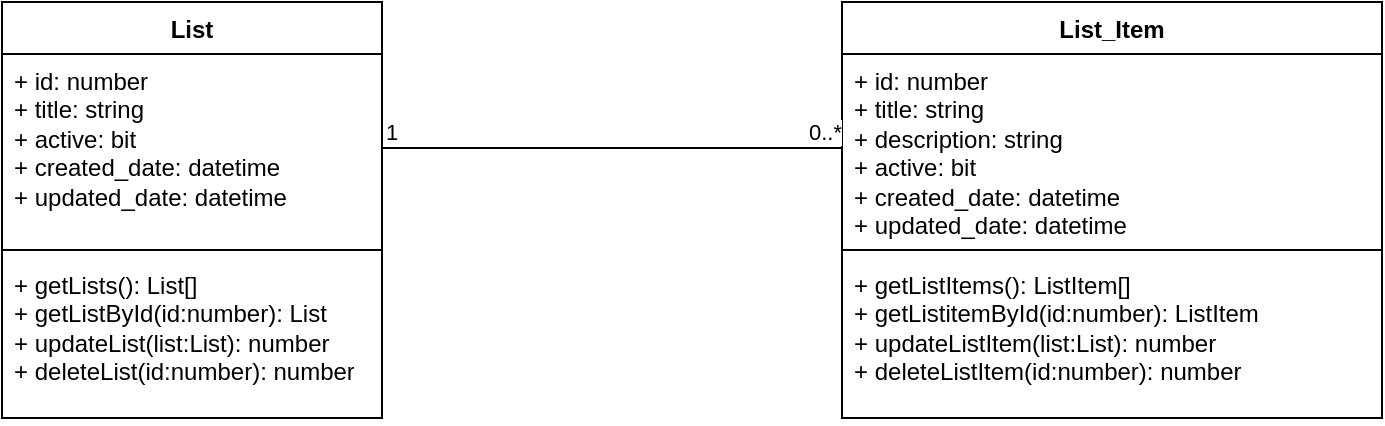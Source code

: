 <mxfile version="22.1.3" type="device">
  <diagram name="Page-1" id="5f0bae14-7c28-e335-631c-24af17079c00">
    <mxGraphModel dx="1194" dy="756" grid="1" gridSize="10" guides="1" tooltips="1" connect="1" arrows="1" fold="1" page="1" pageScale="1" pageWidth="1100" pageHeight="850" background="none" math="0" shadow="0">
      <root>
        <mxCell id="0" />
        <mxCell id="1" parent="0" />
        <mxCell id="39150e848f15840c-13" style="edgeStyle=elbowEdgeStyle;rounded=0;html=1;labelBackgroundColor=none;startArrow=none;startFill=0;startSize=8;endArrow=none;endFill=0;endSize=16;fontFamily=Verdana;fontSize=12;" parent="1" source="39150e848f15840c-9" edge="1">
          <mxGeometry relative="1" as="geometry">
            <mxPoint x="630" y="195" as="targetPoint" />
          </mxGeometry>
        </mxCell>
        <mxCell id="39150e848f15840c-14" style="edgeStyle=elbowEdgeStyle;rounded=0;html=1;labelBackgroundColor=none;startArrow=none;startFill=0;startSize=8;endArrow=none;endFill=0;endSize=16;fontFamily=Verdana;fontSize=12;" parent="1" source="39150e848f15840c-6" edge="1">
          <mxGeometry relative="1" as="geometry">
            <mxPoint x="370" y="195" as="targetPoint" />
          </mxGeometry>
        </mxCell>
        <mxCell id="39150e848f15840c-16" style="edgeStyle=orthogonalEdgeStyle;rounded=0;html=1;dashed=1;labelBackgroundColor=none;startArrow=none;startFill=0;startSize=8;endArrow=open;endFill=0;endSize=16;fontFamily=Verdana;fontSize=12;" parent="1" source="39150e848f15840c-7" edge="1">
          <mxGeometry relative="1" as="geometry">
            <mxPoint x="720" y="165" as="targetPoint" />
          </mxGeometry>
        </mxCell>
        <mxCell id="ruG9CtqP2MEy5WgLkM_l-13" value="List" style="swimlane;fontStyle=1;align=center;verticalAlign=top;childLayout=stackLayout;horizontal=1;startSize=26;horizontalStack=0;resizeParent=1;resizeParentMax=0;resizeLast=0;collapsible=1;marginBottom=0;whiteSpace=wrap;html=1;" vertex="1" parent="1">
          <mxGeometry x="220" y="210" width="190" height="208" as="geometry" />
        </mxCell>
        <mxCell id="ruG9CtqP2MEy5WgLkM_l-14" value="+ id: number&lt;br&gt;+ title: string&lt;br&gt;+ active: bit&lt;br&gt;+ created_date: datetime&amp;nbsp;&lt;br&gt;+ updated_date: datetime" style="text;strokeColor=none;fillColor=none;align=left;verticalAlign=top;spacingLeft=4;spacingRight=4;overflow=hidden;rotatable=0;points=[[0,0.5],[1,0.5]];portConstraint=eastwest;whiteSpace=wrap;html=1;" vertex="1" parent="ruG9CtqP2MEy5WgLkM_l-13">
          <mxGeometry y="26" width="190" height="94" as="geometry" />
        </mxCell>
        <mxCell id="ruG9CtqP2MEy5WgLkM_l-15" value="" style="line;strokeWidth=1;fillColor=none;align=left;verticalAlign=middle;spacingTop=-1;spacingLeft=3;spacingRight=3;rotatable=0;labelPosition=right;points=[];portConstraint=eastwest;strokeColor=inherit;" vertex="1" parent="ruG9CtqP2MEy5WgLkM_l-13">
          <mxGeometry y="120" width="190" height="8" as="geometry" />
        </mxCell>
        <mxCell id="ruG9CtqP2MEy5WgLkM_l-16" value="+ getLists(): List[]&lt;br&gt;+ getListById(id:number): List&lt;br&gt;+ updateList(list:List): number&lt;br&gt;+ deleteList(id:number): number" style="text;strokeColor=none;fillColor=none;align=left;verticalAlign=top;spacingLeft=4;spacingRight=4;overflow=hidden;rotatable=0;points=[[0,0.5],[1,0.5]];portConstraint=eastwest;whiteSpace=wrap;html=1;" vertex="1" parent="ruG9CtqP2MEy5WgLkM_l-13">
          <mxGeometry y="128" width="190" height="80" as="geometry" />
        </mxCell>
        <mxCell id="ruG9CtqP2MEy5WgLkM_l-21" value="List_Item" style="swimlane;fontStyle=1;align=center;verticalAlign=top;childLayout=stackLayout;horizontal=1;startSize=26;horizontalStack=0;resizeParent=1;resizeParentMax=0;resizeLast=0;collapsible=1;marginBottom=0;whiteSpace=wrap;html=1;" vertex="1" parent="1">
          <mxGeometry x="640" y="210" width="270" height="208" as="geometry" />
        </mxCell>
        <mxCell id="ruG9CtqP2MEy5WgLkM_l-22" value="+ id: number&lt;br&gt;+ title: string&lt;br&gt;+ description: string&lt;br&gt;+ active: bit&lt;br&gt;+ created_date: datetime&amp;nbsp;&lt;br&gt;+ updated_date: datetime" style="text;strokeColor=none;fillColor=none;align=left;verticalAlign=top;spacingLeft=4;spacingRight=4;overflow=hidden;rotatable=0;points=[[0,0.5],[1,0.5]];portConstraint=eastwest;whiteSpace=wrap;html=1;" vertex="1" parent="ruG9CtqP2MEy5WgLkM_l-21">
          <mxGeometry y="26" width="270" height="94" as="geometry" />
        </mxCell>
        <mxCell id="ruG9CtqP2MEy5WgLkM_l-23" value="" style="line;strokeWidth=1;fillColor=none;align=left;verticalAlign=middle;spacingTop=-1;spacingLeft=3;spacingRight=3;rotatable=0;labelPosition=right;points=[];portConstraint=eastwest;strokeColor=inherit;" vertex="1" parent="ruG9CtqP2MEy5WgLkM_l-21">
          <mxGeometry y="120" width="270" height="8" as="geometry" />
        </mxCell>
        <mxCell id="ruG9CtqP2MEy5WgLkM_l-24" value="+ getListItems(): ListItem[]&lt;br&gt;+ getListitemById(id:number): ListItem&lt;br&gt;+ updateListItem(list:List): number&lt;br&gt;+ deleteListItem(id:number): number" style="text;strokeColor=none;fillColor=none;align=left;verticalAlign=top;spacingLeft=4;spacingRight=4;overflow=hidden;rotatable=0;points=[[0,0.5],[1,0.5]];portConstraint=eastwest;whiteSpace=wrap;html=1;" vertex="1" parent="ruG9CtqP2MEy5WgLkM_l-21">
          <mxGeometry y="128" width="270" height="80" as="geometry" />
        </mxCell>
        <mxCell id="ruG9CtqP2MEy5WgLkM_l-25" value="" style="endArrow=none;html=1;edgeStyle=orthogonalEdgeStyle;rounded=0;exitX=1;exitY=0.5;exitDx=0;exitDy=0;entryX=0;entryY=0.5;entryDx=0;entryDy=0;" edge="1" parent="1" source="ruG9CtqP2MEy5WgLkM_l-14" target="ruG9CtqP2MEy5WgLkM_l-22">
          <mxGeometry relative="1" as="geometry">
            <mxPoint x="470" y="390" as="sourcePoint" />
            <mxPoint x="630" y="390" as="targetPoint" />
          </mxGeometry>
        </mxCell>
        <mxCell id="ruG9CtqP2MEy5WgLkM_l-26" value="1" style="edgeLabel;resizable=0;html=1;align=left;verticalAlign=bottom;" connectable="0" vertex="1" parent="ruG9CtqP2MEy5WgLkM_l-25">
          <mxGeometry x="-1" relative="1" as="geometry" />
        </mxCell>
        <mxCell id="ruG9CtqP2MEy5WgLkM_l-27" value="0..*" style="edgeLabel;resizable=0;html=1;align=right;verticalAlign=bottom;" connectable="0" vertex="1" parent="ruG9CtqP2MEy5WgLkM_l-25">
          <mxGeometry x="1" relative="1" as="geometry" />
        </mxCell>
      </root>
    </mxGraphModel>
  </diagram>
</mxfile>
